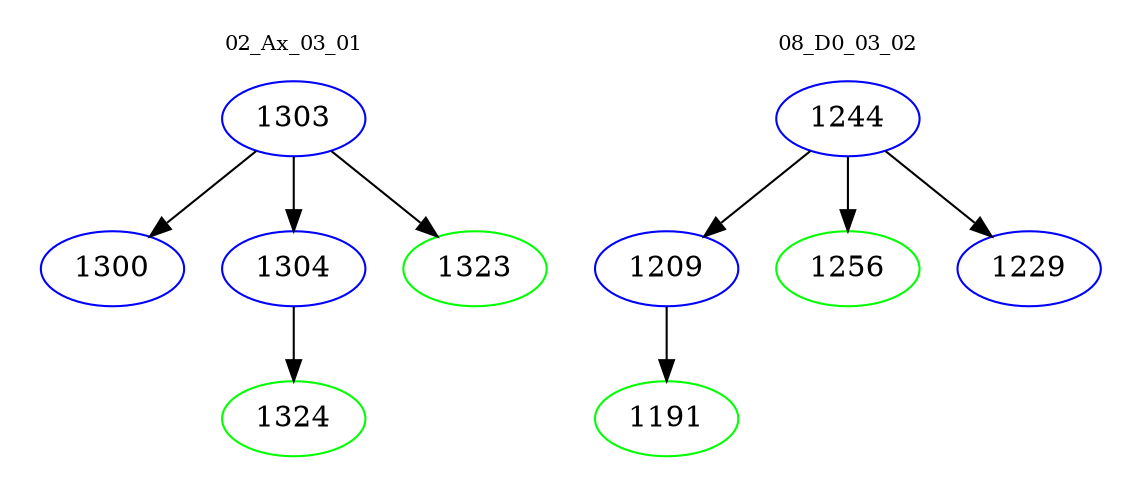 digraph{
subgraph cluster_0 {
color = white
label = "02_Ax_03_01";
fontsize=10;
T0_1303 [label="1303", color="blue"]
T0_1303 -> T0_1300 [color="black"]
T0_1300 [label="1300", color="blue"]
T0_1303 -> T0_1304 [color="black"]
T0_1304 [label="1304", color="blue"]
T0_1304 -> T0_1324 [color="black"]
T0_1324 [label="1324", color="green"]
T0_1303 -> T0_1323 [color="black"]
T0_1323 [label="1323", color="green"]
}
subgraph cluster_1 {
color = white
label = "08_D0_03_02";
fontsize=10;
T1_1244 [label="1244", color="blue"]
T1_1244 -> T1_1209 [color="black"]
T1_1209 [label="1209", color="blue"]
T1_1209 -> T1_1191 [color="black"]
T1_1191 [label="1191", color="green"]
T1_1244 -> T1_1256 [color="black"]
T1_1256 [label="1256", color="green"]
T1_1244 -> T1_1229 [color="black"]
T1_1229 [label="1229", color="blue"]
}
}
